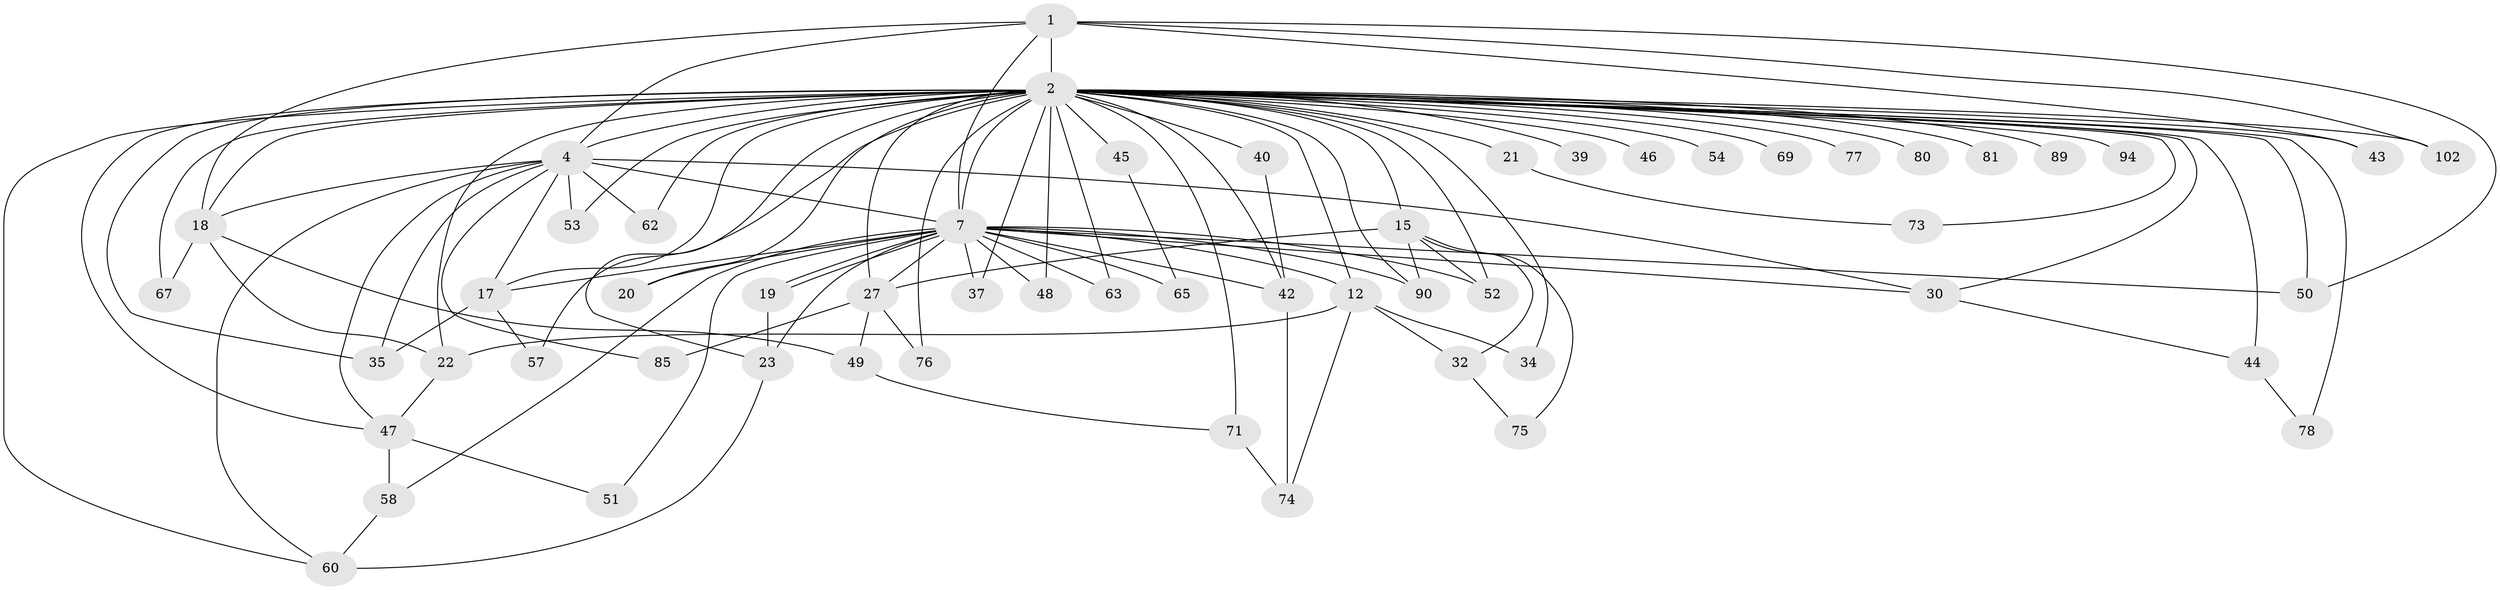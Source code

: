 // original degree distribution, {11: 0.017857142857142856, 18: 0.008928571428571428, 19: 0.017857142857142856, 21: 0.017857142857142856, 20: 0.008928571428571428, 24: 0.008928571428571428, 27: 0.008928571428571428, 17: 0.008928571428571428, 6: 0.017857142857142856, 7: 0.008928571428571428, 3: 0.21428571428571427, 8: 0.008928571428571428, 4: 0.0625, 5: 0.07142857142857142, 2: 0.5089285714285714, 9: 0.008928571428571428}
// Generated by graph-tools (version 1.1) at 2025/13/03/09/25 04:13:44]
// undirected, 56 vertices, 112 edges
graph export_dot {
graph [start="1"]
  node [color=gray90,style=filled];
  1 [super="+24"];
  2 [super="+3+100+29+11+83+5"];
  4 [super="+79+112+31+84+16"];
  7 [super="+8+13+61+82+92+26"];
  12 [super="+55+91"];
  15 [super="+72+64"];
  17;
  18;
  19 [super="+97"];
  20;
  21;
  22 [super="+59"];
  23 [super="+98"];
  27 [super="+86"];
  30 [super="+38"];
  32;
  34;
  35;
  37;
  39;
  40;
  42 [super="+68"];
  43;
  44;
  45;
  46;
  47 [super="+108"];
  48;
  49;
  50 [super="+103+87"];
  51;
  52 [super="+111+70"];
  53;
  54;
  57;
  58;
  60 [super="+66"];
  62;
  63;
  65;
  67;
  69;
  71 [super="+93"];
  73;
  74;
  75;
  76;
  77;
  78;
  80;
  81;
  85;
  89;
  90 [super="+96"];
  94;
  102;
  1 -- 2 [weight=6];
  1 -- 4;
  1 -- 7 [weight=3];
  1 -- 43;
  1 -- 18;
  1 -- 102;
  1 -- 50;
  2 -- 4 [weight=8];
  2 -- 7 [weight=19];
  2 -- 27 [weight=4];
  2 -- 42;
  2 -- 45 [weight=2];
  2 -- 50 [weight=2];
  2 -- 67;
  2 -- 69 [weight=2];
  2 -- 81 [weight=2];
  2 -- 35;
  2 -- 37;
  2 -- 39 [weight=3];
  2 -- 43;
  2 -- 46 [weight=2];
  2 -- 52 [weight=2];
  2 -- 54 [weight=2];
  2 -- 44 [weight=3];
  2 -- 71;
  2 -- 30;
  2 -- 40 [weight=2];
  2 -- 18;
  2 -- 23;
  2 -- 89 [weight=2];
  2 -- 90;
  2 -- 94 [weight=2];
  2 -- 12 [weight=2];
  2 -- 15 [weight=5];
  2 -- 17;
  2 -- 20;
  2 -- 21;
  2 -- 22;
  2 -- 34;
  2 -- 47;
  2 -- 48;
  2 -- 53;
  2 -- 57;
  2 -- 60;
  2 -- 62;
  2 -- 63;
  2 -- 73;
  2 -- 76;
  2 -- 77 [weight=2];
  2 -- 78;
  2 -- 80 [weight=2];
  2 -- 102;
  4 -- 7 [weight=5];
  4 -- 18;
  4 -- 30;
  4 -- 47;
  4 -- 62;
  4 -- 85;
  4 -- 35;
  4 -- 17;
  4 -- 53;
  4 -- 60;
  7 -- 19;
  7 -- 19;
  7 -- 23;
  7 -- 37;
  7 -- 42;
  7 -- 58;
  7 -- 90;
  7 -- 12;
  7 -- 17;
  7 -- 27;
  7 -- 48;
  7 -- 51;
  7 -- 63;
  7 -- 65;
  7 -- 20;
  7 -- 52;
  7 -- 30;
  7 -- 50;
  12 -- 32;
  12 -- 34;
  12 -- 74;
  12 -- 22;
  15 -- 32;
  15 -- 75;
  15 -- 52;
  15 -- 90;
  15 -- 27;
  17 -- 35;
  17 -- 57;
  18 -- 22;
  18 -- 49;
  18 -- 67;
  19 -- 23;
  21 -- 73;
  22 -- 47;
  23 -- 60;
  27 -- 49;
  27 -- 76;
  27 -- 85;
  30 -- 44;
  32 -- 75;
  40 -- 42;
  42 -- 74;
  44 -- 78;
  45 -- 65;
  47 -- 58;
  47 -- 51;
  49 -- 71;
  58 -- 60;
  71 -- 74;
}
